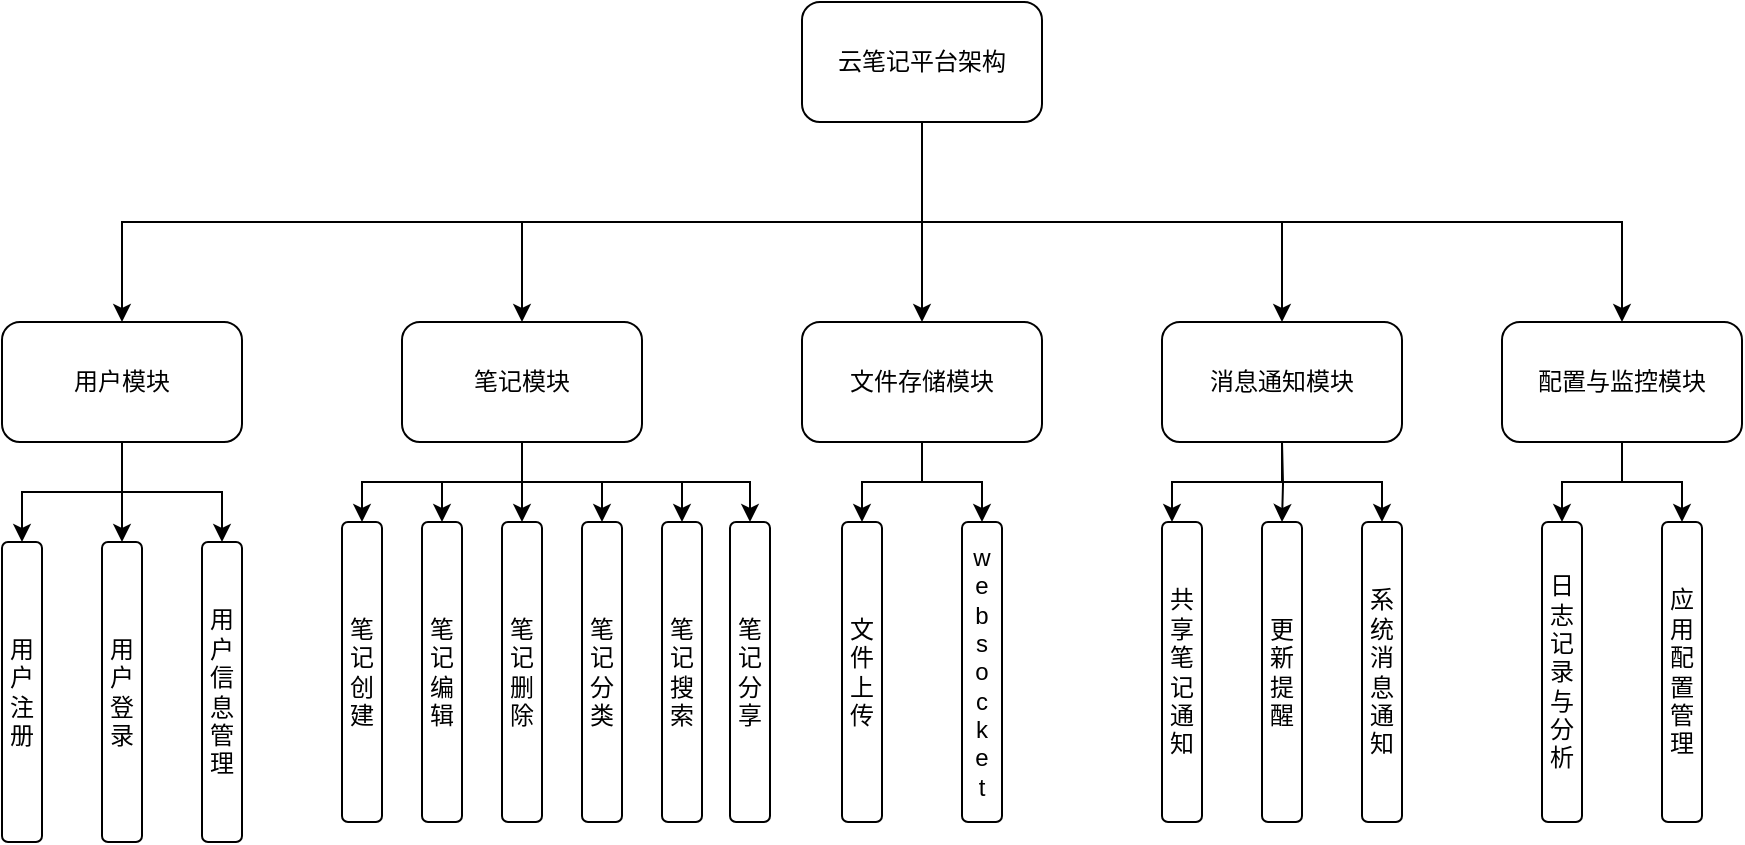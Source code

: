 <mxfile version="24.0.1" type="github">
  <diagram name="第 1 页" id="oIvPULsW89CgxjvveAxQ">
    <mxGraphModel dx="1146" dy="579" grid="1" gridSize="10" guides="1" tooltips="1" connect="1" arrows="1" fold="1" page="1" pageScale="1" pageWidth="827" pageHeight="1169" math="0" shadow="0">
      <root>
        <mxCell id="0" />
        <mxCell id="1" parent="0" />
        <mxCell id="l-vgJ8nz7C_mg0LJOR4z-7" style="edgeStyle=orthogonalEdgeStyle;rounded=0;orthogonalLoop=1;jettySize=auto;html=1;exitX=0.5;exitY=1;exitDx=0;exitDy=0;" edge="1" parent="1" source="l-vgJ8nz7C_mg0LJOR4z-1" target="l-vgJ8nz7C_mg0LJOR4z-2">
          <mxGeometry relative="1" as="geometry" />
        </mxCell>
        <mxCell id="l-vgJ8nz7C_mg0LJOR4z-8" style="edgeStyle=orthogonalEdgeStyle;rounded=0;orthogonalLoop=1;jettySize=auto;html=1;exitX=0.5;exitY=1;exitDx=0;exitDy=0;" edge="1" parent="1" source="l-vgJ8nz7C_mg0LJOR4z-1" target="l-vgJ8nz7C_mg0LJOR4z-3">
          <mxGeometry relative="1" as="geometry" />
        </mxCell>
        <mxCell id="l-vgJ8nz7C_mg0LJOR4z-9" style="edgeStyle=orthogonalEdgeStyle;rounded=0;orthogonalLoop=1;jettySize=auto;html=1;exitX=0.5;exitY=1;exitDx=0;exitDy=0;" edge="1" parent="1" source="l-vgJ8nz7C_mg0LJOR4z-1" target="l-vgJ8nz7C_mg0LJOR4z-4">
          <mxGeometry relative="1" as="geometry" />
        </mxCell>
        <mxCell id="l-vgJ8nz7C_mg0LJOR4z-10" style="edgeStyle=orthogonalEdgeStyle;rounded=0;orthogonalLoop=1;jettySize=auto;html=1;exitX=0.5;exitY=1;exitDx=0;exitDy=0;" edge="1" parent="1" source="l-vgJ8nz7C_mg0LJOR4z-1" target="l-vgJ8nz7C_mg0LJOR4z-5">
          <mxGeometry relative="1" as="geometry" />
        </mxCell>
        <mxCell id="l-vgJ8nz7C_mg0LJOR4z-11" style="edgeStyle=orthogonalEdgeStyle;rounded=0;orthogonalLoop=1;jettySize=auto;html=1;exitX=0.5;exitY=1;exitDx=0;exitDy=0;" edge="1" parent="1" source="l-vgJ8nz7C_mg0LJOR4z-1" target="l-vgJ8nz7C_mg0LJOR4z-6">
          <mxGeometry relative="1" as="geometry" />
        </mxCell>
        <mxCell id="l-vgJ8nz7C_mg0LJOR4z-1" value="云笔记平台架构" style="rounded=1;whiteSpace=wrap;html=1;" vertex="1" parent="1">
          <mxGeometry x="450" y="70" width="120" height="60" as="geometry" />
        </mxCell>
        <mxCell id="l-vgJ8nz7C_mg0LJOR4z-23" style="edgeStyle=orthogonalEdgeStyle;rounded=0;orthogonalLoop=1;jettySize=auto;html=1;exitX=0.5;exitY=1;exitDx=0;exitDy=0;entryX=0.5;entryY=0;entryDx=0;entryDy=0;" edge="1" parent="1" source="l-vgJ8nz7C_mg0LJOR4z-2" target="l-vgJ8nz7C_mg0LJOR4z-12">
          <mxGeometry relative="1" as="geometry" />
        </mxCell>
        <mxCell id="l-vgJ8nz7C_mg0LJOR4z-24" style="edgeStyle=orthogonalEdgeStyle;rounded=0;orthogonalLoop=1;jettySize=auto;html=1;exitX=0.5;exitY=1;exitDx=0;exitDy=0;entryX=0.5;entryY=0;entryDx=0;entryDy=0;" edge="1" parent="1" source="l-vgJ8nz7C_mg0LJOR4z-2" target="l-vgJ8nz7C_mg0LJOR4z-13">
          <mxGeometry relative="1" as="geometry" />
        </mxCell>
        <mxCell id="l-vgJ8nz7C_mg0LJOR4z-26" style="edgeStyle=orthogonalEdgeStyle;rounded=0;orthogonalLoop=1;jettySize=auto;html=1;exitX=0.5;exitY=1;exitDx=0;exitDy=0;entryX=0.5;entryY=0;entryDx=0;entryDy=0;" edge="1" parent="1" source="l-vgJ8nz7C_mg0LJOR4z-2" target="l-vgJ8nz7C_mg0LJOR4z-20">
          <mxGeometry relative="1" as="geometry" />
        </mxCell>
        <mxCell id="l-vgJ8nz7C_mg0LJOR4z-2" value="用户模块" style="rounded=1;whiteSpace=wrap;html=1;" vertex="1" parent="1">
          <mxGeometry x="50" y="230" width="120" height="60" as="geometry" />
        </mxCell>
        <mxCell id="l-vgJ8nz7C_mg0LJOR4z-27" style="edgeStyle=orthogonalEdgeStyle;rounded=0;orthogonalLoop=1;jettySize=auto;html=1;exitX=0.5;exitY=1;exitDx=0;exitDy=0;entryX=0.5;entryY=0;entryDx=0;entryDy=0;" edge="1" parent="1" source="l-vgJ8nz7C_mg0LJOR4z-3" target="l-vgJ8nz7C_mg0LJOR4z-19">
          <mxGeometry relative="1" as="geometry" />
        </mxCell>
        <mxCell id="l-vgJ8nz7C_mg0LJOR4z-28" style="edgeStyle=orthogonalEdgeStyle;rounded=0;orthogonalLoop=1;jettySize=auto;html=1;exitX=0.5;exitY=1;exitDx=0;exitDy=0;" edge="1" parent="1" source="l-vgJ8nz7C_mg0LJOR4z-3" target="l-vgJ8nz7C_mg0LJOR4z-18">
          <mxGeometry relative="1" as="geometry" />
        </mxCell>
        <mxCell id="l-vgJ8nz7C_mg0LJOR4z-29" style="edgeStyle=orthogonalEdgeStyle;rounded=0;orthogonalLoop=1;jettySize=auto;html=1;exitX=0.5;exitY=1;exitDx=0;exitDy=0;" edge="1" parent="1" source="l-vgJ8nz7C_mg0LJOR4z-3" target="l-vgJ8nz7C_mg0LJOR4z-17">
          <mxGeometry relative="1" as="geometry" />
        </mxCell>
        <mxCell id="l-vgJ8nz7C_mg0LJOR4z-30" style="edgeStyle=orthogonalEdgeStyle;rounded=0;orthogonalLoop=1;jettySize=auto;html=1;exitX=0.5;exitY=1;exitDx=0;exitDy=0;" edge="1" parent="1" source="l-vgJ8nz7C_mg0LJOR4z-3" target="l-vgJ8nz7C_mg0LJOR4z-16">
          <mxGeometry relative="1" as="geometry" />
        </mxCell>
        <mxCell id="l-vgJ8nz7C_mg0LJOR4z-31" style="edgeStyle=orthogonalEdgeStyle;rounded=0;orthogonalLoop=1;jettySize=auto;html=1;exitX=0.5;exitY=1;exitDx=0;exitDy=0;entryX=0.5;entryY=0;entryDx=0;entryDy=0;" edge="1" parent="1" source="l-vgJ8nz7C_mg0LJOR4z-3" target="l-vgJ8nz7C_mg0LJOR4z-14">
          <mxGeometry relative="1" as="geometry" />
        </mxCell>
        <mxCell id="l-vgJ8nz7C_mg0LJOR4z-32" style="edgeStyle=orthogonalEdgeStyle;rounded=0;orthogonalLoop=1;jettySize=auto;html=1;exitX=0.5;exitY=1;exitDx=0;exitDy=0;entryX=0.5;entryY=0;entryDx=0;entryDy=0;" edge="1" parent="1" source="l-vgJ8nz7C_mg0LJOR4z-3" target="l-vgJ8nz7C_mg0LJOR4z-15">
          <mxGeometry relative="1" as="geometry" />
        </mxCell>
        <mxCell id="l-vgJ8nz7C_mg0LJOR4z-3" value="笔记模块&lt;span style=&quot;color: rgba(0, 0, 0, 0); font-family: monospace; font-size: 0px; text-align: start; text-wrap: nowrap;&quot;&gt;%3CmxGraphModel%3E%3Croot%3E%3CmxCell%20id%3D%220%22%2F%3E%3CmxCell%20id%3D%221%22%20parent%3D%220%22%2F%3E%3CmxCell%20id%3D%222%22%20value%3D%22%E7%94%A8%E6%88%B7%E6%A8%A1%E5%9D%97%22%20style%3D%22rounded%3D1%3BwhiteSpace%3Dwrap%3Bhtml%3D1%3B%22%20vertex%3D%221%22%20parent%3D%221%22%3E%3CmxGeometry%20x%3D%2250%22%20y%3D%22230%22%20width%3D%22120%22%20height%3D%2260%22%20as%3D%22geometry%22%2F%3E%3C%2FmxCell%3E%3C%2Froot%3E%3C%2FmxGraphModel%3E&lt;/span&gt;" style="rounded=1;whiteSpace=wrap;html=1;" vertex="1" parent="1">
          <mxGeometry x="250" y="230" width="120" height="60" as="geometry" />
        </mxCell>
        <mxCell id="l-vgJ8nz7C_mg0LJOR4z-36" style="edgeStyle=orthogonalEdgeStyle;rounded=0;orthogonalLoop=1;jettySize=auto;html=1;exitX=0.5;exitY=1;exitDx=0;exitDy=0;entryX=0.5;entryY=0;entryDx=0;entryDy=0;" edge="1" parent="1" source="l-vgJ8nz7C_mg0LJOR4z-4" target="l-vgJ8nz7C_mg0LJOR4z-34">
          <mxGeometry relative="1" as="geometry" />
        </mxCell>
        <mxCell id="l-vgJ8nz7C_mg0LJOR4z-37" style="edgeStyle=orthogonalEdgeStyle;rounded=0;orthogonalLoop=1;jettySize=auto;html=1;exitX=0.5;exitY=1;exitDx=0;exitDy=0;" edge="1" parent="1" source="l-vgJ8nz7C_mg0LJOR4z-4" target="l-vgJ8nz7C_mg0LJOR4z-35">
          <mxGeometry relative="1" as="geometry" />
        </mxCell>
        <mxCell id="l-vgJ8nz7C_mg0LJOR4z-4" value="文件存储模块" style="rounded=1;whiteSpace=wrap;html=1;" vertex="1" parent="1">
          <mxGeometry x="450" y="230" width="120" height="60" as="geometry" />
        </mxCell>
        <mxCell id="l-vgJ8nz7C_mg0LJOR4z-44" style="edgeStyle=orthogonalEdgeStyle;rounded=0;orthogonalLoop=1;jettySize=auto;html=1;exitX=0.5;exitY=1;exitDx=0;exitDy=0;entryX=0.25;entryY=0;entryDx=0;entryDy=0;" edge="1" parent="1" source="l-vgJ8nz7C_mg0LJOR4z-5" target="l-vgJ8nz7C_mg0LJOR4z-41">
          <mxGeometry relative="1" as="geometry" />
        </mxCell>
        <mxCell id="l-vgJ8nz7C_mg0LJOR4z-45" style="edgeStyle=orthogonalEdgeStyle;rounded=0;orthogonalLoop=1;jettySize=auto;html=1;exitX=0.5;exitY=1;exitDx=0;exitDy=0;" edge="1" parent="1" source="l-vgJ8nz7C_mg0LJOR4z-5" target="l-vgJ8nz7C_mg0LJOR4z-43">
          <mxGeometry relative="1" as="geometry" />
        </mxCell>
        <mxCell id="l-vgJ8nz7C_mg0LJOR4z-5" value="消息通知模块" style="rounded=1;whiteSpace=wrap;html=1;" vertex="1" parent="1">
          <mxGeometry x="630" y="230" width="120" height="60" as="geometry" />
        </mxCell>
        <mxCell id="l-vgJ8nz7C_mg0LJOR4z-50" style="edgeStyle=orthogonalEdgeStyle;rounded=0;orthogonalLoop=1;jettySize=auto;html=1;exitX=0.5;exitY=1;exitDx=0;exitDy=0;entryX=0.5;entryY=0;entryDx=0;entryDy=0;" edge="1" parent="1" source="l-vgJ8nz7C_mg0LJOR4z-6" target="l-vgJ8nz7C_mg0LJOR4z-48">
          <mxGeometry relative="1" as="geometry" />
        </mxCell>
        <mxCell id="l-vgJ8nz7C_mg0LJOR4z-51" style="edgeStyle=orthogonalEdgeStyle;rounded=0;orthogonalLoop=1;jettySize=auto;html=1;exitX=0.5;exitY=1;exitDx=0;exitDy=0;" edge="1" parent="1" source="l-vgJ8nz7C_mg0LJOR4z-6" target="l-vgJ8nz7C_mg0LJOR4z-49">
          <mxGeometry relative="1" as="geometry" />
        </mxCell>
        <mxCell id="l-vgJ8nz7C_mg0LJOR4z-6" value="配置与监控模块" style="rounded=1;whiteSpace=wrap;html=1;" vertex="1" parent="1">
          <mxGeometry x="800" y="230" width="120" height="60" as="geometry" />
        </mxCell>
        <mxCell id="l-vgJ8nz7C_mg0LJOR4z-12" value="用户注册" style="rounded=1;whiteSpace=wrap;html=1;" vertex="1" parent="1">
          <mxGeometry x="50" y="340" width="20" height="150" as="geometry" />
        </mxCell>
        <mxCell id="l-vgJ8nz7C_mg0LJOR4z-13" value="用户登录" style="rounded=1;whiteSpace=wrap;html=1;" vertex="1" parent="1">
          <mxGeometry x="100" y="340" width="20" height="150" as="geometry" />
        </mxCell>
        <mxCell id="l-vgJ8nz7C_mg0LJOR4z-14" value="笔记搜索" style="rounded=1;whiteSpace=wrap;html=1;" vertex="1" parent="1">
          <mxGeometry x="380" y="330" width="20" height="150" as="geometry" />
        </mxCell>
        <mxCell id="l-vgJ8nz7C_mg0LJOR4z-15" value="笔记分享" style="rounded=1;whiteSpace=wrap;html=1;" vertex="1" parent="1">
          <mxGeometry x="414" y="330" width="20" height="150" as="geometry" />
        </mxCell>
        <mxCell id="l-vgJ8nz7C_mg0LJOR4z-16" value="笔记分类" style="rounded=1;whiteSpace=wrap;html=1;" vertex="1" parent="1">
          <mxGeometry x="340" y="330" width="20" height="150" as="geometry" />
        </mxCell>
        <mxCell id="l-vgJ8nz7C_mg0LJOR4z-17" value="笔记删除" style="rounded=1;whiteSpace=wrap;html=1;" vertex="1" parent="1">
          <mxGeometry x="300" y="330" width="20" height="150" as="geometry" />
        </mxCell>
        <mxCell id="l-vgJ8nz7C_mg0LJOR4z-18" value="笔记编辑" style="rounded=1;whiteSpace=wrap;html=1;" vertex="1" parent="1">
          <mxGeometry x="260" y="330" width="20" height="150" as="geometry" />
        </mxCell>
        <mxCell id="l-vgJ8nz7C_mg0LJOR4z-19" value="笔记创建" style="rounded=1;whiteSpace=wrap;html=1;" vertex="1" parent="1">
          <mxGeometry x="220" y="330" width="20" height="150" as="geometry" />
        </mxCell>
        <mxCell id="l-vgJ8nz7C_mg0LJOR4z-20" value="用户信息管理" style="rounded=1;whiteSpace=wrap;html=1;" vertex="1" parent="1">
          <mxGeometry x="150" y="340" width="20" height="150" as="geometry" />
        </mxCell>
        <mxCell id="l-vgJ8nz7C_mg0LJOR4z-34" value="文件上传" style="rounded=1;whiteSpace=wrap;html=1;" vertex="1" parent="1">
          <mxGeometry x="470" y="330" width="20" height="150" as="geometry" />
        </mxCell>
        <mxCell id="l-vgJ8nz7C_mg0LJOR4z-35" value="w&lt;div&gt;e&lt;/div&gt;&lt;div&gt;b&lt;/div&gt;&lt;div&gt;s&lt;/div&gt;&lt;div&gt;o&lt;/div&gt;&lt;div&gt;c&lt;/div&gt;&lt;div&gt;k&lt;/div&gt;&lt;div&gt;e&lt;/div&gt;&lt;div&gt;t&lt;/div&gt;" style="rounded=1;whiteSpace=wrap;html=1;" vertex="1" parent="1">
          <mxGeometry x="530" y="330" width="20" height="150" as="geometry" />
        </mxCell>
        <mxCell id="l-vgJ8nz7C_mg0LJOR4z-39" style="edgeStyle=orthogonalEdgeStyle;rounded=0;orthogonalLoop=1;jettySize=auto;html=1;exitX=0.5;exitY=1;exitDx=0;exitDy=0;entryX=0.5;entryY=0;entryDx=0;entryDy=0;" edge="1" parent="1" target="l-vgJ8nz7C_mg0LJOR4z-42">
          <mxGeometry relative="1" as="geometry">
            <mxPoint x="690" y="290" as="sourcePoint" />
          </mxGeometry>
        </mxCell>
        <mxCell id="l-vgJ8nz7C_mg0LJOR4z-41" value="共享笔记通知" style="rounded=1;whiteSpace=wrap;html=1;" vertex="1" parent="1">
          <mxGeometry x="630" y="330" width="20" height="150" as="geometry" />
        </mxCell>
        <mxCell id="l-vgJ8nz7C_mg0LJOR4z-42" value="更新提醒" style="rounded=1;whiteSpace=wrap;html=1;" vertex="1" parent="1">
          <mxGeometry x="680" y="330" width="20" height="150" as="geometry" />
        </mxCell>
        <mxCell id="l-vgJ8nz7C_mg0LJOR4z-43" value="系统消息通知" style="rounded=1;whiteSpace=wrap;html=1;" vertex="1" parent="1">
          <mxGeometry x="730" y="330" width="20" height="150" as="geometry" />
        </mxCell>
        <mxCell id="l-vgJ8nz7C_mg0LJOR4z-48" value="日志记录与分析" style="rounded=1;whiteSpace=wrap;html=1;" vertex="1" parent="1">
          <mxGeometry x="820" y="330" width="20" height="150" as="geometry" />
        </mxCell>
        <mxCell id="l-vgJ8nz7C_mg0LJOR4z-49" value="应用配置管理" style="rounded=1;whiteSpace=wrap;html=1;" vertex="1" parent="1">
          <mxGeometry x="880" y="330" width="20" height="150" as="geometry" />
        </mxCell>
      </root>
    </mxGraphModel>
  </diagram>
</mxfile>

